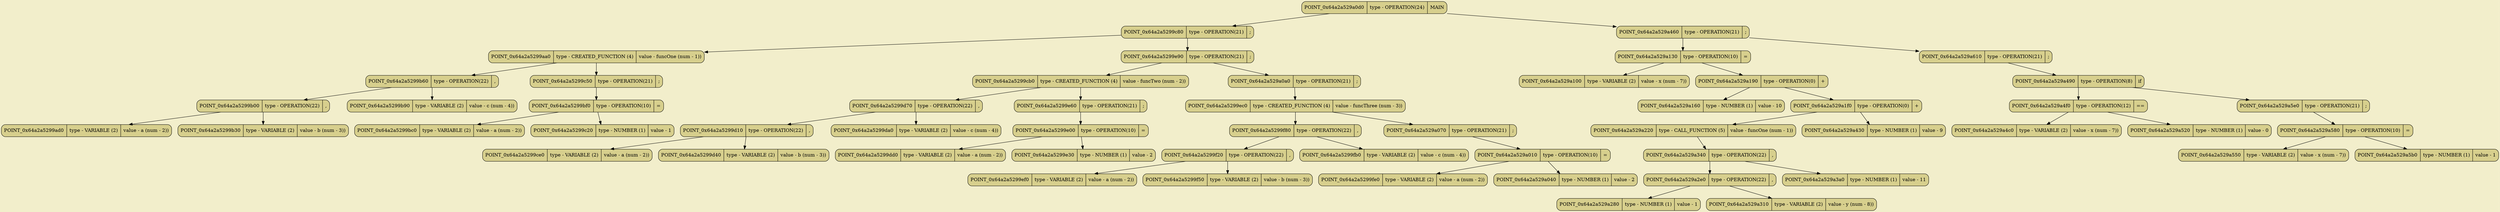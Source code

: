 digraph
{
bgcolor="#F2EECB";
rankdir = TB;
POINT_0x64a2a529a0d0[shape=Mrecord, label = "POINT_0x64a2a529a0d0 | type - OPERATION(24) | MAIN", style="filled",fillcolor="#D7CF8D"]
POINT_0x64a2a5299c80[shape=Mrecord, label = "POINT_0x64a2a5299c80 | type - OPERATION(21) | ;", style="filled",fillcolor="#D7CF8D"]
POINT_0x64a2a5299aa0[shape=Mrecord, label = "POINT_0x64a2a5299aa0 | type - CREATED_FUNCTION (4) | value - funcOne (num - 1))", style="filled",fillcolor="#D7CF8D"]
POINT_0x64a2a5299b60[shape=Mrecord, label = "POINT_0x64a2a5299b60 | type - OPERATION(22) | ,", style="filled",fillcolor="#D7CF8D"]
POINT_0x64a2a5299b00[shape=Mrecord, label = "POINT_0x64a2a5299b00 | type - OPERATION(22) | ,", style="filled",fillcolor="#D7CF8D"]
POINT_0x64a2a5299ad0[shape=Mrecord, label = "POINT_0x64a2a5299ad0 | type - VARIABLE (2) | value - a (num - 2))", style="filled",fillcolor="#D7CF8D"]
POINT_0x64a2a5299b30[shape=Mrecord, label = "POINT_0x64a2a5299b30 | type - VARIABLE (2) | value - b (num - 3))", style="filled",fillcolor="#D7CF8D"]
POINT_0x64a2a5299b90[shape=Mrecord, label = "POINT_0x64a2a5299b90 | type - VARIABLE (2) | value - c (num - 4))", style="filled",fillcolor="#D7CF8D"]
POINT_0x64a2a5299c50[shape=Mrecord, label = "POINT_0x64a2a5299c50 | type - OPERATION(21) | ;", style="filled",fillcolor="#D7CF8D"]
POINT_0x64a2a5299bf0[shape=Mrecord, label = "POINT_0x64a2a5299bf0 | type - OPERATION(10) | =", style="filled",fillcolor="#D7CF8D"]
POINT_0x64a2a5299bc0[shape=Mrecord, label = "POINT_0x64a2a5299bc0 | type - VARIABLE (2) | value - a (num - 2))", style="filled",fillcolor="#D7CF8D"]
POINT_0x64a2a5299c20[shape=Mrecord, label = "POINT_0x64a2a5299c20 | type - NUMBER (1) | value - 1", style="filled",fillcolor="#D7CF8D"]
POINT_0x64a2a5299e90[shape=Mrecord, label = "POINT_0x64a2a5299e90 | type - OPERATION(21) | ;", style="filled",fillcolor="#D7CF8D"]
POINT_0x64a2a5299cb0[shape=Mrecord, label = "POINT_0x64a2a5299cb0 | type - CREATED_FUNCTION (4) | value - funcTwo (num - 2))", style="filled",fillcolor="#D7CF8D"]
POINT_0x64a2a5299d70[shape=Mrecord, label = "POINT_0x64a2a5299d70 | type - OPERATION(22) | ,", style="filled",fillcolor="#D7CF8D"]
POINT_0x64a2a5299d10[shape=Mrecord, label = "POINT_0x64a2a5299d10 | type - OPERATION(22) | ,", style="filled",fillcolor="#D7CF8D"]
POINT_0x64a2a5299ce0[shape=Mrecord, label = "POINT_0x64a2a5299ce0 | type - VARIABLE (2) | value - a (num - 2))", style="filled",fillcolor="#D7CF8D"]
POINT_0x64a2a5299d40[shape=Mrecord, label = "POINT_0x64a2a5299d40 | type - VARIABLE (2) | value - b (num - 3))", style="filled",fillcolor="#D7CF8D"]
POINT_0x64a2a5299da0[shape=Mrecord, label = "POINT_0x64a2a5299da0 | type - VARIABLE (2) | value - c (num - 4))", style="filled",fillcolor="#D7CF8D"]
POINT_0x64a2a5299e60[shape=Mrecord, label = "POINT_0x64a2a5299e60 | type - OPERATION(21) | ;", style="filled",fillcolor="#D7CF8D"]
POINT_0x64a2a5299e00[shape=Mrecord, label = "POINT_0x64a2a5299e00 | type - OPERATION(10) | =", style="filled",fillcolor="#D7CF8D"]
POINT_0x64a2a5299dd0[shape=Mrecord, label = "POINT_0x64a2a5299dd0 | type - VARIABLE (2) | value - a (num - 2))", style="filled",fillcolor="#D7CF8D"]
POINT_0x64a2a5299e30[shape=Mrecord, label = "POINT_0x64a2a5299e30 | type - NUMBER (1) | value - 2", style="filled",fillcolor="#D7CF8D"]
POINT_0x64a2a529a0a0[shape=Mrecord, label = "POINT_0x64a2a529a0a0 | type - OPERATION(21) | ;", style="filled",fillcolor="#D7CF8D"]
POINT_0x64a2a5299ec0[shape=Mrecord, label = "POINT_0x64a2a5299ec0 | type - CREATED_FUNCTION (4) | value - funcThree (num - 3))", style="filled",fillcolor="#D7CF8D"]
POINT_0x64a2a5299f80[shape=Mrecord, label = "POINT_0x64a2a5299f80 | type - OPERATION(22) | ,", style="filled",fillcolor="#D7CF8D"]
POINT_0x64a2a5299f20[shape=Mrecord, label = "POINT_0x64a2a5299f20 | type - OPERATION(22) | ,", style="filled",fillcolor="#D7CF8D"]
POINT_0x64a2a5299ef0[shape=Mrecord, label = "POINT_0x64a2a5299ef0 | type - VARIABLE (2) | value - a (num - 2))", style="filled",fillcolor="#D7CF8D"]
POINT_0x64a2a5299f50[shape=Mrecord, label = "POINT_0x64a2a5299f50 | type - VARIABLE (2) | value - b (num - 3))", style="filled",fillcolor="#D7CF8D"]
POINT_0x64a2a5299fb0[shape=Mrecord, label = "POINT_0x64a2a5299fb0 | type - VARIABLE (2) | value - c (num - 4))", style="filled",fillcolor="#D7CF8D"]
POINT_0x64a2a529a070[shape=Mrecord, label = "POINT_0x64a2a529a070 | type - OPERATION(21) | ;", style="filled",fillcolor="#D7CF8D"]
POINT_0x64a2a529a010[shape=Mrecord, label = "POINT_0x64a2a529a010 | type - OPERATION(10) | =", style="filled",fillcolor="#D7CF8D"]
POINT_0x64a2a5299fe0[shape=Mrecord, label = "POINT_0x64a2a5299fe0 | type - VARIABLE (2) | value - a (num - 2))", style="filled",fillcolor="#D7CF8D"]
POINT_0x64a2a529a040[shape=Mrecord, label = "POINT_0x64a2a529a040 | type - NUMBER (1) | value - 2", style="filled",fillcolor="#D7CF8D"]
POINT_0x64a2a529a460[shape=Mrecord, label = "POINT_0x64a2a529a460 | type - OPERATION(21) | ;", style="filled",fillcolor="#D7CF8D"]
POINT_0x64a2a529a130[shape=Mrecord, label = "POINT_0x64a2a529a130 | type - OPERATION(10) | =", style="filled",fillcolor="#D7CF8D"]
POINT_0x64a2a529a100[shape=Mrecord, label = "POINT_0x64a2a529a100 | type - VARIABLE (2) | value - x (num - 7))", style="filled",fillcolor="#D7CF8D"]
POINT_0x64a2a529a190[shape=Mrecord, label = "POINT_0x64a2a529a190 | type - OPERATION(0) | +", style="filled",fillcolor="#D7CF8D"]
POINT_0x64a2a529a160[shape=Mrecord, label = "POINT_0x64a2a529a160 | type - NUMBER (1) | value - 10", style="filled",fillcolor="#D7CF8D"]
POINT_0x64a2a529a1f0[shape=Mrecord, label = "POINT_0x64a2a529a1f0 | type - OPERATION(0) | +", style="filled",fillcolor="#D7CF8D"]
POINT_0x64a2a529a220[shape=Mrecord, label = "POINT_0x64a2a529a220 | type - CALL_FUNCTION (5) | value - funcOne (num - 1))", style="filled",fillcolor="#D7CF8D"]
POINT_0x64a2a529a340[shape=Mrecord, label = "POINT_0x64a2a529a340 | type - OPERATION(22) | ,", style="filled",fillcolor="#D7CF8D"]
POINT_0x64a2a529a2e0[shape=Mrecord, label = "POINT_0x64a2a529a2e0 | type - OPERATION(22) | ,", style="filled",fillcolor="#D7CF8D"]
POINT_0x64a2a529a280[shape=Mrecord, label = "POINT_0x64a2a529a280 | type - NUMBER (1) | value - 1", style="filled",fillcolor="#D7CF8D"]
POINT_0x64a2a529a310[shape=Mrecord, label = "POINT_0x64a2a529a310 | type - VARIABLE (2) | value - y (num - 8))", style="filled",fillcolor="#D7CF8D"]
POINT_0x64a2a529a3a0[shape=Mrecord, label = "POINT_0x64a2a529a3a0 | type - NUMBER (1) | value - 11", style="filled",fillcolor="#D7CF8D"]
POINT_0x64a2a529a430[shape=Mrecord, label = "POINT_0x64a2a529a430 | type - NUMBER (1) | value - 9", style="filled",fillcolor="#D7CF8D"]
POINT_0x64a2a529a610[shape=Mrecord, label = "POINT_0x64a2a529a610 | type - OPERATION(21) | ;", style="filled",fillcolor="#D7CF8D"]
POINT_0x64a2a529a490[shape=Mrecord, label = "POINT_0x64a2a529a490 | type - OPERATION(8) | if", style="filled",fillcolor="#D7CF8D"]
POINT_0x64a2a529a4f0[shape=Mrecord, label = "POINT_0x64a2a529a4f0 | type - OPERATION(12) | \==", style="filled",fillcolor="#D7CF8D"]
POINT_0x64a2a529a4c0[shape=Mrecord, label = "POINT_0x64a2a529a4c0 | type - VARIABLE (2) | value - x (num - 7))", style="filled",fillcolor="#D7CF8D"]
POINT_0x64a2a529a520[shape=Mrecord, label = "POINT_0x64a2a529a520 | type - NUMBER (1) | value - 0", style="filled",fillcolor="#D7CF8D"]
POINT_0x64a2a529a5e0[shape=Mrecord, label = "POINT_0x64a2a529a5e0 | type - OPERATION(21) | ;", style="filled",fillcolor="#D7CF8D"]
POINT_0x64a2a529a580[shape=Mrecord, label = "POINT_0x64a2a529a580 | type - OPERATION(10) | =", style="filled",fillcolor="#D7CF8D"]
POINT_0x64a2a529a550[shape=Mrecord, label = "POINT_0x64a2a529a550 | type - VARIABLE (2) | value - x (num - 7))", style="filled",fillcolor="#D7CF8D"]
POINT_0x64a2a529a5b0[shape=Mrecord, label = "POINT_0x64a2a529a5b0 | type - NUMBER (1) | value - 1", style="filled",fillcolor="#D7CF8D"]
POINT_0x64a2a529a0d0 -> POINT_0x64a2a5299c80
POINT_0x64a2a529a0d0 -> POINT_0x64a2a529a460
POINT_0x64a2a5299c80 -> POINT_0x64a2a5299aa0
POINT_0x64a2a5299c80 -> POINT_0x64a2a5299e90
POINT_0x64a2a5299aa0 -> POINT_0x64a2a5299b60
POINT_0x64a2a5299aa0 -> POINT_0x64a2a5299c50
POINT_0x64a2a5299b60 -> POINT_0x64a2a5299b00
POINT_0x64a2a5299b60 -> POINT_0x64a2a5299b90
POINT_0x64a2a5299b00 -> POINT_0x64a2a5299ad0
POINT_0x64a2a5299b00 -> POINT_0x64a2a5299b30
POINT_0x64a2a5299c50 -> POINT_0x64a2a5299bf0
POINT_0x64a2a5299bf0 -> POINT_0x64a2a5299bc0
POINT_0x64a2a5299bf0 -> POINT_0x64a2a5299c20
POINT_0x64a2a5299e90 -> POINT_0x64a2a5299cb0
POINT_0x64a2a5299e90 -> POINT_0x64a2a529a0a0
POINT_0x64a2a5299cb0 -> POINT_0x64a2a5299d70
POINT_0x64a2a5299cb0 -> POINT_0x64a2a5299e60
POINT_0x64a2a5299d70 -> POINT_0x64a2a5299d10
POINT_0x64a2a5299d70 -> POINT_0x64a2a5299da0
POINT_0x64a2a5299d10 -> POINT_0x64a2a5299ce0
POINT_0x64a2a5299d10 -> POINT_0x64a2a5299d40
POINT_0x64a2a5299e60 -> POINT_0x64a2a5299e00
POINT_0x64a2a5299e00 -> POINT_0x64a2a5299dd0
POINT_0x64a2a5299e00 -> POINT_0x64a2a5299e30
POINT_0x64a2a529a0a0 -> POINT_0x64a2a5299ec0
POINT_0x64a2a5299ec0 -> POINT_0x64a2a5299f80
POINT_0x64a2a5299ec0 -> POINT_0x64a2a529a070
POINT_0x64a2a5299f80 -> POINT_0x64a2a5299f20
POINT_0x64a2a5299f80 -> POINT_0x64a2a5299fb0
POINT_0x64a2a5299f20 -> POINT_0x64a2a5299ef0
POINT_0x64a2a5299f20 -> POINT_0x64a2a5299f50
POINT_0x64a2a529a070 -> POINT_0x64a2a529a010
POINT_0x64a2a529a010 -> POINT_0x64a2a5299fe0
POINT_0x64a2a529a010 -> POINT_0x64a2a529a040
POINT_0x64a2a529a460 -> POINT_0x64a2a529a130
POINT_0x64a2a529a460 -> POINT_0x64a2a529a610
POINT_0x64a2a529a130 -> POINT_0x64a2a529a100
POINT_0x64a2a529a130 -> POINT_0x64a2a529a190
POINT_0x64a2a529a190 -> POINT_0x64a2a529a160
POINT_0x64a2a529a190 -> POINT_0x64a2a529a1f0
POINT_0x64a2a529a1f0 -> POINT_0x64a2a529a220
POINT_0x64a2a529a1f0 -> POINT_0x64a2a529a430
POINT_0x64a2a529a220 -> POINT_0x64a2a529a340
POINT_0x64a2a529a340 -> POINT_0x64a2a529a2e0
POINT_0x64a2a529a340 -> POINT_0x64a2a529a3a0
POINT_0x64a2a529a2e0 -> POINT_0x64a2a529a280
POINT_0x64a2a529a2e0 -> POINT_0x64a2a529a310
POINT_0x64a2a529a610 -> POINT_0x64a2a529a490
POINT_0x64a2a529a490 -> POINT_0x64a2a529a4f0
POINT_0x64a2a529a490 -> POINT_0x64a2a529a5e0
POINT_0x64a2a529a4f0 -> POINT_0x64a2a529a4c0
POINT_0x64a2a529a4f0 -> POINT_0x64a2a529a520
POINT_0x64a2a529a5e0 -> POINT_0x64a2a529a580
POINT_0x64a2a529a580 -> POINT_0x64a2a529a550
POINT_0x64a2a529a580 -> POINT_0x64a2a529a5b0
}
